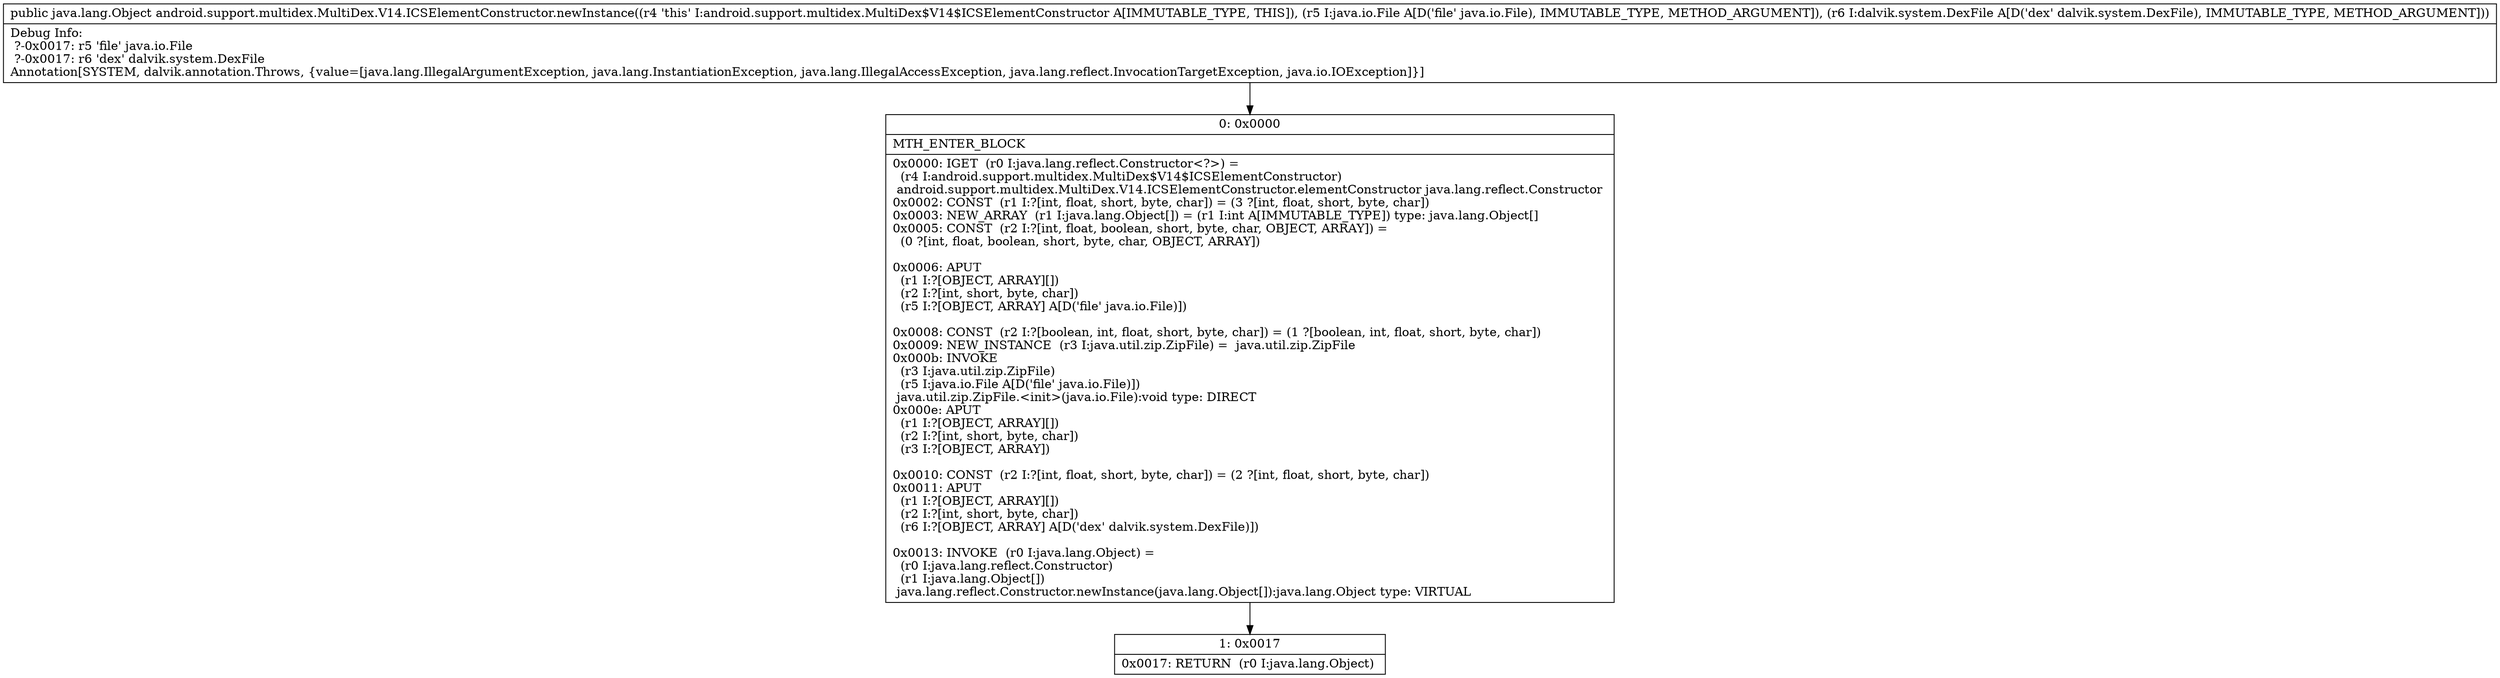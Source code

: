 digraph "CFG forandroid.support.multidex.MultiDex.V14.ICSElementConstructor.newInstance(Ljava\/io\/File;Ldalvik\/system\/DexFile;)Ljava\/lang\/Object;" {
Node_0 [shape=record,label="{0\:\ 0x0000|MTH_ENTER_BLOCK\l|0x0000: IGET  (r0 I:java.lang.reflect.Constructor\<?\>) = \l  (r4 I:android.support.multidex.MultiDex$V14$ICSElementConstructor)\l android.support.multidex.MultiDex.V14.ICSElementConstructor.elementConstructor java.lang.reflect.Constructor \l0x0002: CONST  (r1 I:?[int, float, short, byte, char]) = (3 ?[int, float, short, byte, char]) \l0x0003: NEW_ARRAY  (r1 I:java.lang.Object[]) = (r1 I:int A[IMMUTABLE_TYPE]) type: java.lang.Object[] \l0x0005: CONST  (r2 I:?[int, float, boolean, short, byte, char, OBJECT, ARRAY]) = \l  (0 ?[int, float, boolean, short, byte, char, OBJECT, ARRAY])\l \l0x0006: APUT  \l  (r1 I:?[OBJECT, ARRAY][])\l  (r2 I:?[int, short, byte, char])\l  (r5 I:?[OBJECT, ARRAY] A[D('file' java.io.File)])\l \l0x0008: CONST  (r2 I:?[boolean, int, float, short, byte, char]) = (1 ?[boolean, int, float, short, byte, char]) \l0x0009: NEW_INSTANCE  (r3 I:java.util.zip.ZipFile) =  java.util.zip.ZipFile \l0x000b: INVOKE  \l  (r3 I:java.util.zip.ZipFile)\l  (r5 I:java.io.File A[D('file' java.io.File)])\l java.util.zip.ZipFile.\<init\>(java.io.File):void type: DIRECT \l0x000e: APUT  \l  (r1 I:?[OBJECT, ARRAY][])\l  (r2 I:?[int, short, byte, char])\l  (r3 I:?[OBJECT, ARRAY])\l \l0x0010: CONST  (r2 I:?[int, float, short, byte, char]) = (2 ?[int, float, short, byte, char]) \l0x0011: APUT  \l  (r1 I:?[OBJECT, ARRAY][])\l  (r2 I:?[int, short, byte, char])\l  (r6 I:?[OBJECT, ARRAY] A[D('dex' dalvik.system.DexFile)])\l \l0x0013: INVOKE  (r0 I:java.lang.Object) = \l  (r0 I:java.lang.reflect.Constructor)\l  (r1 I:java.lang.Object[])\l java.lang.reflect.Constructor.newInstance(java.lang.Object[]):java.lang.Object type: VIRTUAL \l}"];
Node_1 [shape=record,label="{1\:\ 0x0017|0x0017: RETURN  (r0 I:java.lang.Object) \l}"];
MethodNode[shape=record,label="{public java.lang.Object android.support.multidex.MultiDex.V14.ICSElementConstructor.newInstance((r4 'this' I:android.support.multidex.MultiDex$V14$ICSElementConstructor A[IMMUTABLE_TYPE, THIS]), (r5 I:java.io.File A[D('file' java.io.File), IMMUTABLE_TYPE, METHOD_ARGUMENT]), (r6 I:dalvik.system.DexFile A[D('dex' dalvik.system.DexFile), IMMUTABLE_TYPE, METHOD_ARGUMENT]))  | Debug Info:\l  ?\-0x0017: r5 'file' java.io.File\l  ?\-0x0017: r6 'dex' dalvik.system.DexFile\lAnnotation[SYSTEM, dalvik.annotation.Throws, \{value=[java.lang.IllegalArgumentException, java.lang.InstantiationException, java.lang.IllegalAccessException, java.lang.reflect.InvocationTargetException, java.io.IOException]\}]\l}"];
MethodNode -> Node_0;
Node_0 -> Node_1;
}

